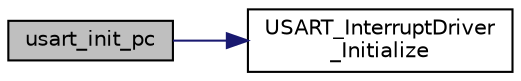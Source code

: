 digraph "usart_init_pc"
{
  edge [fontname="Helvetica",fontsize="10",labelfontname="Helvetica",labelfontsize="10"];
  node [fontname="Helvetica",fontsize="10",shape=record];
  rankdir="LR";
  Node66 [label="usart_init_pc",height=0.2,width=0.4,color="black", fillcolor="grey75", style="filled", fontcolor="black"];
  Node66 -> Node67 [color="midnightblue",fontsize="10",style="solid"];
  Node67 [label="USART_InterruptDriver\l_Initialize",height=0.2,width=0.4,color="black", fillcolor="white", style="filled",URL="$usart__driver_8c.html#a73739bc5a8060fa175df2dd43bb6174a",tooltip="Initializes buffer and selects what USART module to use. "];
}
